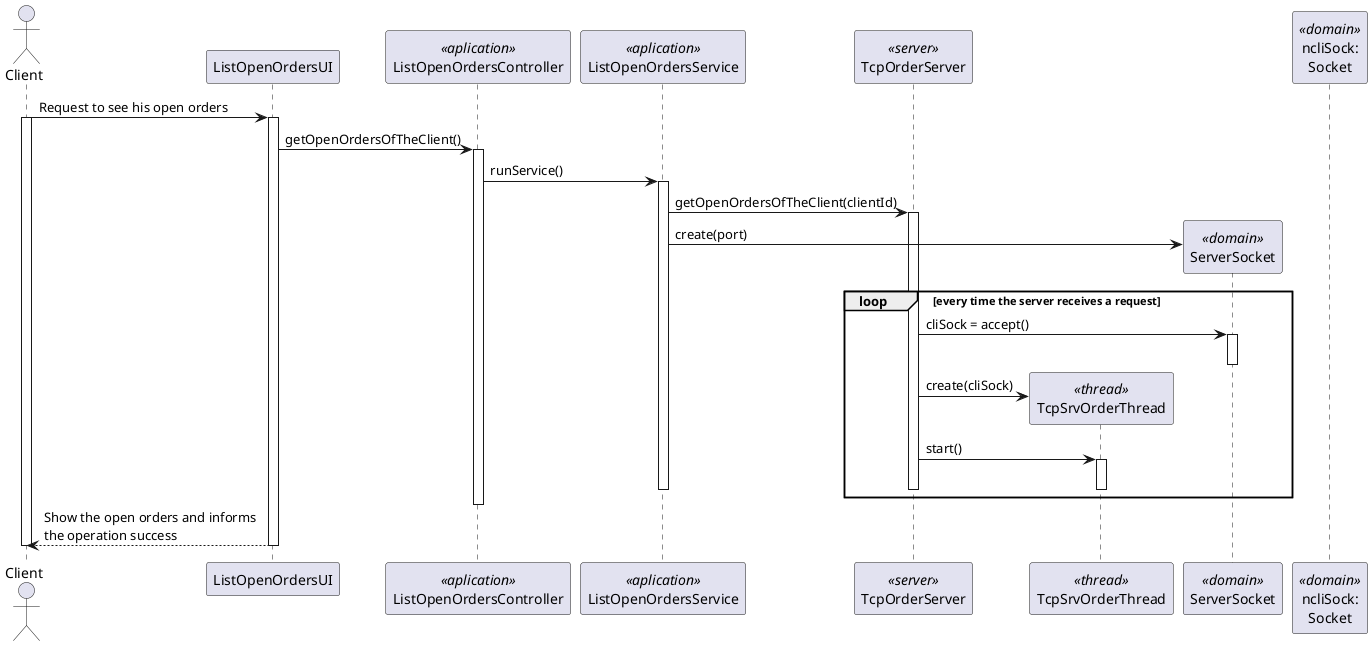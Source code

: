 @startuml
'https://plantuml.com/sequence-diagram

actor "Client" as EMPLOYEE
participant ListOpenOrdersUI as UI
participant ListOpenOrdersController as CT <<aplication>>
participant ListOpenOrdersService as SV <<aplication>>
participant TcpOrderServer as SRV <<server>>
participant TcpSrvOrderThread as RQ <<thread>>
participant ServerSocket as SS <<domain>>
participant "ncliSock:\nSocket" as S <<domain>>

EMPLOYEE -> UI : Request to see his open orders
activate EMPLOYEE

activate UI
UI -> CT : getOpenOrdersOfTheClient()
activate CT
CT -> SV : runService()
activate SV



SV -> SRV : getOpenOrdersOfTheClient(clientId)

activate SRV


SV -> SS** : create(port)

loop every time the server receives a request

SRV -> SS : cliSock = accept()

activate SS
deactivate SS

SRV -> RQ** : create(cliSock)

SRV -> RQ : start()
activate RQ
deactivate SRV


deactivate RQ
deactivate SV
end
deactivate CT

UI --> EMPLOYEE : Show the open orders and informs\nthe operation success
deactivate UI
deactivate EMPLOYEE





deactivate SRV
@enduml